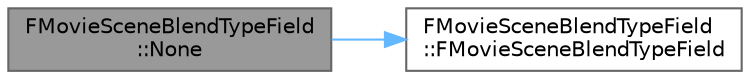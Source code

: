 digraph "FMovieSceneBlendTypeField::None"
{
 // INTERACTIVE_SVG=YES
 // LATEX_PDF_SIZE
  bgcolor="transparent";
  edge [fontname=Helvetica,fontsize=10,labelfontname=Helvetica,labelfontsize=10];
  node [fontname=Helvetica,fontsize=10,shape=box,height=0.2,width=0.4];
  rankdir="LR";
  Node1 [id="Node000001",label="FMovieSceneBlendTypeField\l::None",height=0.2,width=0.4,color="gray40", fillcolor="grey60", style="filled", fontcolor="black",tooltip="Retrieve a bit field representing No blend types."];
  Node1 -> Node2 [id="edge1_Node000001_Node000002",color="steelblue1",style="solid",tooltip=" "];
  Node2 [id="Node000002",label="FMovieSceneBlendTypeField\l::FMovieSceneBlendTypeField",height=0.2,width=0.4,color="grey40", fillcolor="white", style="filled",URL="$d2/d49/structFMovieSceneBlendTypeField.html#a8e59c64d5d6116ad3d2d67b10abf3f06",tooltip="Constructor."];
}
